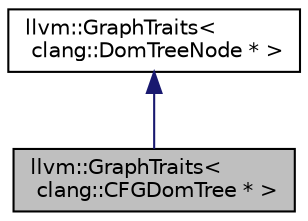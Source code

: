 digraph "llvm::GraphTraits&lt; clang::CFGDomTree * &gt;"
{
 // LATEX_PDF_SIZE
  bgcolor="transparent";
  edge [fontname="Helvetica",fontsize="10",labelfontname="Helvetica",labelfontsize="10"];
  node [fontname="Helvetica",fontsize="10",shape=record];
  Node1 [label="llvm::GraphTraits\<\l clang::CFGDomTree * \>",height=0.2,width=0.4,color="black", fillcolor="grey75", style="filled", fontcolor="black",tooltip=" "];
  Node2 -> Node1 [dir="back",color="midnightblue",fontsize="10",style="solid",fontname="Helvetica"];
  Node2 [label="llvm::GraphTraits\<\l clang::DomTreeNode * \>",height=0.2,width=0.4,color="black",URL="$structllvm_1_1GraphTraits_3_01clang_1_1DomTreeNode_01_5_01_4.html",tooltip="DominatorTree GraphTraits specialization so the DominatorTree can be iterable by generic graph iterat..."];
}
